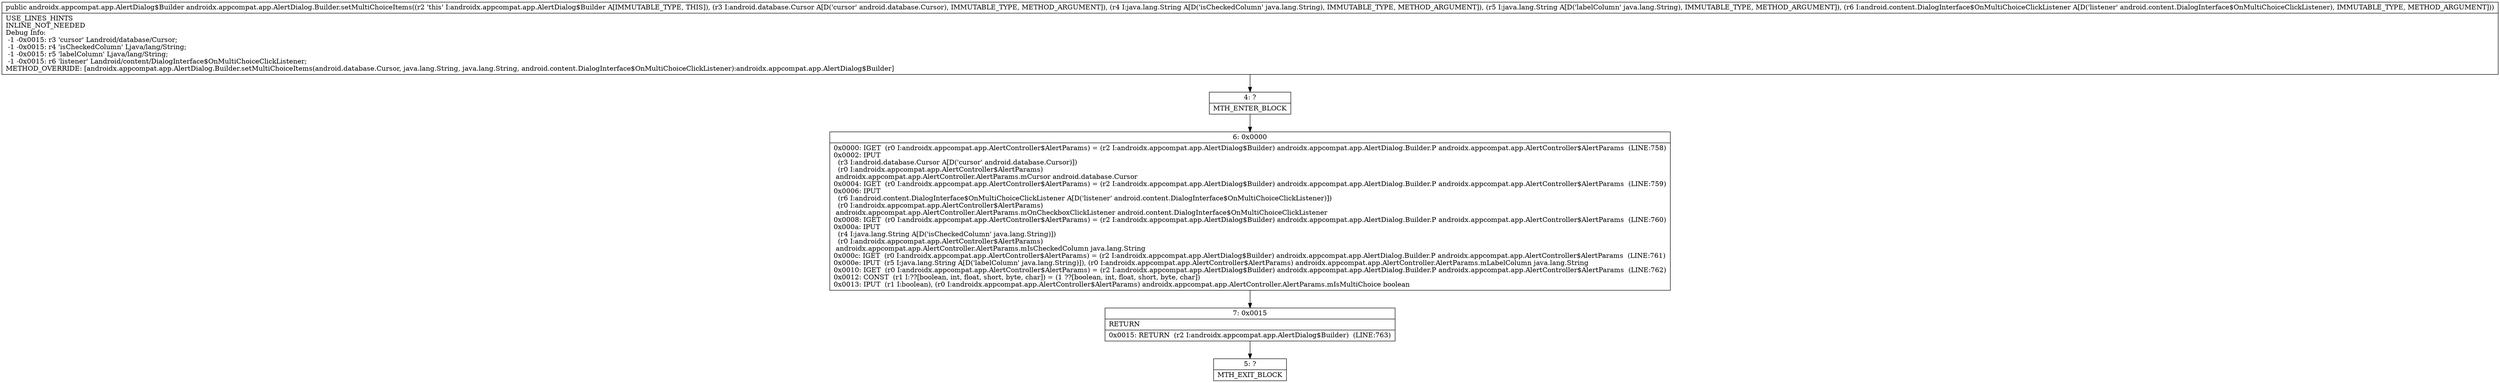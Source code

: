 digraph "CFG forandroidx.appcompat.app.AlertDialog.Builder.setMultiChoiceItems(Landroid\/database\/Cursor;Ljava\/lang\/String;Ljava\/lang\/String;Landroid\/content\/DialogInterface$OnMultiChoiceClickListener;)Landroidx\/appcompat\/app\/AlertDialog$Builder;" {
Node_4 [shape=record,label="{4\:\ ?|MTH_ENTER_BLOCK\l}"];
Node_6 [shape=record,label="{6\:\ 0x0000|0x0000: IGET  (r0 I:androidx.appcompat.app.AlertController$AlertParams) = (r2 I:androidx.appcompat.app.AlertDialog$Builder) androidx.appcompat.app.AlertDialog.Builder.P androidx.appcompat.app.AlertController$AlertParams  (LINE:758)\l0x0002: IPUT  \l  (r3 I:android.database.Cursor A[D('cursor' android.database.Cursor)])\l  (r0 I:androidx.appcompat.app.AlertController$AlertParams)\l androidx.appcompat.app.AlertController.AlertParams.mCursor android.database.Cursor \l0x0004: IGET  (r0 I:androidx.appcompat.app.AlertController$AlertParams) = (r2 I:androidx.appcompat.app.AlertDialog$Builder) androidx.appcompat.app.AlertDialog.Builder.P androidx.appcompat.app.AlertController$AlertParams  (LINE:759)\l0x0006: IPUT  \l  (r6 I:android.content.DialogInterface$OnMultiChoiceClickListener A[D('listener' android.content.DialogInterface$OnMultiChoiceClickListener)])\l  (r0 I:androidx.appcompat.app.AlertController$AlertParams)\l androidx.appcompat.app.AlertController.AlertParams.mOnCheckboxClickListener android.content.DialogInterface$OnMultiChoiceClickListener \l0x0008: IGET  (r0 I:androidx.appcompat.app.AlertController$AlertParams) = (r2 I:androidx.appcompat.app.AlertDialog$Builder) androidx.appcompat.app.AlertDialog.Builder.P androidx.appcompat.app.AlertController$AlertParams  (LINE:760)\l0x000a: IPUT  \l  (r4 I:java.lang.String A[D('isCheckedColumn' java.lang.String)])\l  (r0 I:androidx.appcompat.app.AlertController$AlertParams)\l androidx.appcompat.app.AlertController.AlertParams.mIsCheckedColumn java.lang.String \l0x000c: IGET  (r0 I:androidx.appcompat.app.AlertController$AlertParams) = (r2 I:androidx.appcompat.app.AlertDialog$Builder) androidx.appcompat.app.AlertDialog.Builder.P androidx.appcompat.app.AlertController$AlertParams  (LINE:761)\l0x000e: IPUT  (r5 I:java.lang.String A[D('labelColumn' java.lang.String)]), (r0 I:androidx.appcompat.app.AlertController$AlertParams) androidx.appcompat.app.AlertController.AlertParams.mLabelColumn java.lang.String \l0x0010: IGET  (r0 I:androidx.appcompat.app.AlertController$AlertParams) = (r2 I:androidx.appcompat.app.AlertDialog$Builder) androidx.appcompat.app.AlertDialog.Builder.P androidx.appcompat.app.AlertController$AlertParams  (LINE:762)\l0x0012: CONST  (r1 I:??[boolean, int, float, short, byte, char]) = (1 ??[boolean, int, float, short, byte, char]) \l0x0013: IPUT  (r1 I:boolean), (r0 I:androidx.appcompat.app.AlertController$AlertParams) androidx.appcompat.app.AlertController.AlertParams.mIsMultiChoice boolean \l}"];
Node_7 [shape=record,label="{7\:\ 0x0015|RETURN\l|0x0015: RETURN  (r2 I:androidx.appcompat.app.AlertDialog$Builder)  (LINE:763)\l}"];
Node_5 [shape=record,label="{5\:\ ?|MTH_EXIT_BLOCK\l}"];
MethodNode[shape=record,label="{public androidx.appcompat.app.AlertDialog$Builder androidx.appcompat.app.AlertDialog.Builder.setMultiChoiceItems((r2 'this' I:androidx.appcompat.app.AlertDialog$Builder A[IMMUTABLE_TYPE, THIS]), (r3 I:android.database.Cursor A[D('cursor' android.database.Cursor), IMMUTABLE_TYPE, METHOD_ARGUMENT]), (r4 I:java.lang.String A[D('isCheckedColumn' java.lang.String), IMMUTABLE_TYPE, METHOD_ARGUMENT]), (r5 I:java.lang.String A[D('labelColumn' java.lang.String), IMMUTABLE_TYPE, METHOD_ARGUMENT]), (r6 I:android.content.DialogInterface$OnMultiChoiceClickListener A[D('listener' android.content.DialogInterface$OnMultiChoiceClickListener), IMMUTABLE_TYPE, METHOD_ARGUMENT]))  | USE_LINES_HINTS\lINLINE_NOT_NEEDED\lDebug Info:\l  \-1 \-0x0015: r3 'cursor' Landroid\/database\/Cursor;\l  \-1 \-0x0015: r4 'isCheckedColumn' Ljava\/lang\/String;\l  \-1 \-0x0015: r5 'labelColumn' Ljava\/lang\/String;\l  \-1 \-0x0015: r6 'listener' Landroid\/content\/DialogInterface$OnMultiChoiceClickListener;\lMETHOD_OVERRIDE: [androidx.appcompat.app.AlertDialog.Builder.setMultiChoiceItems(android.database.Cursor, java.lang.String, java.lang.String, android.content.DialogInterface$OnMultiChoiceClickListener):androidx.appcompat.app.AlertDialog$Builder]\l}"];
MethodNode -> Node_4;Node_4 -> Node_6;
Node_6 -> Node_7;
Node_7 -> Node_5;
}

